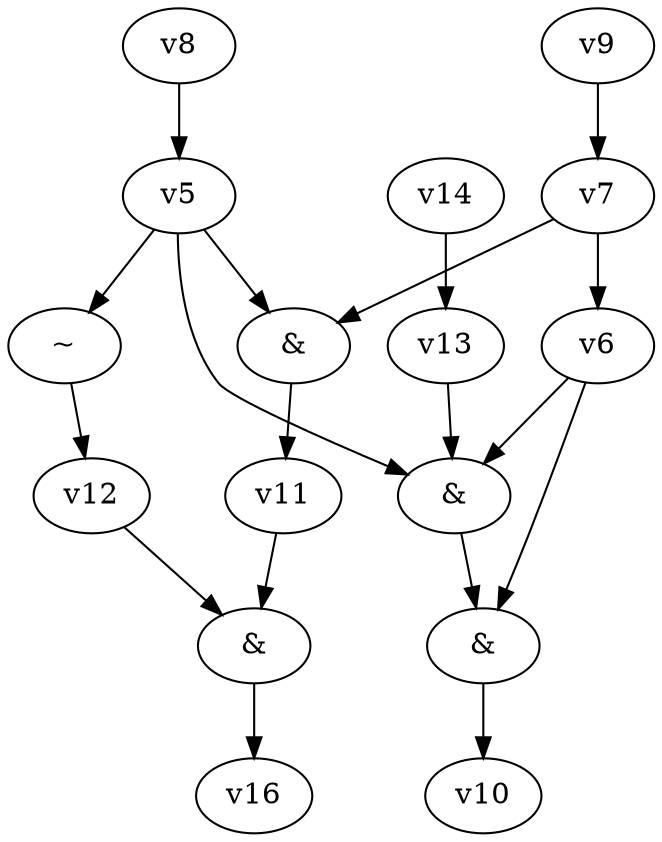 digraph G { 
v0 [label="&"]; 
v1 [label="&"]; 
v2 [label="&"]; 
v3 [label="~"]; 
v15 [label="&"]; 
v0 -> v10;
v1 -> v11 -> v15 -> v16;
v2 -> v0;
v3 -> v12 -> v15;
v5 -> v1;
v5 -> v2;
v5 -> v3;
v6 -> v0;
v6 -> v2;
v7 -> v1;
v7 -> v6;
v8 -> v5;
v9 -> v7;
v13 -> v2;
v14 -> v13;
}